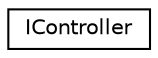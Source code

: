 digraph G
{
  edge [fontname="Helvetica",fontsize="10",labelfontname="Helvetica",labelfontsize="10"];
  node [fontname="Helvetica",fontsize="10",shape=record];
  rankdir=LR;
  Node1 [label="IController",height=0.2,width=0.4,color="black", fillcolor="white", style="filled",URL="$interface_utopia_1_1_components_1_1_http_1_1_i_controller.html"];
}
